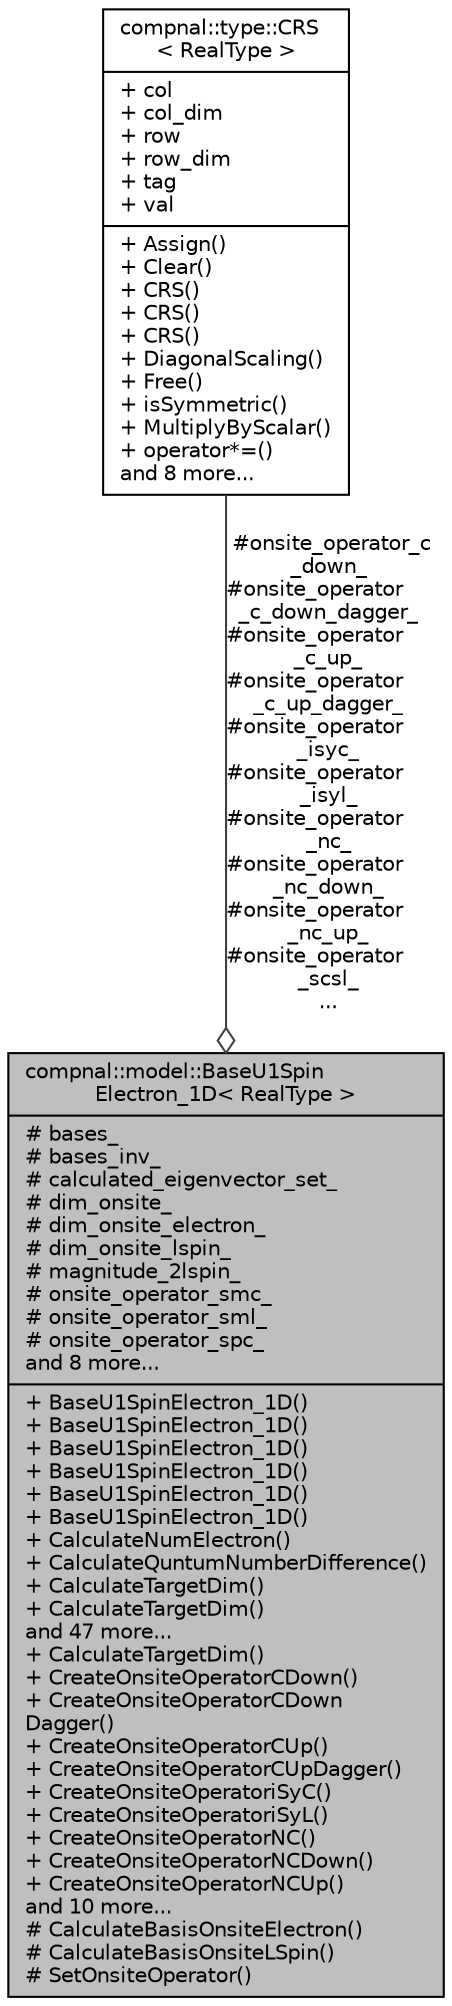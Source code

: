 digraph "compnal::model::BaseU1SpinElectron_1D&lt; RealType &gt;"
{
 // INTERACTIVE_SVG=YES
 // LATEX_PDF_SIZE
  edge [fontname="Helvetica",fontsize="10",labelfontname="Helvetica",labelfontsize="10"];
  node [fontname="Helvetica",fontsize="10",shape=record];
  Node1 [label="{compnal::model::BaseU1Spin\lElectron_1D\< RealType \>\n|# bases_\l# bases_inv_\l# calculated_eigenvector_set_\l# dim_onsite_\l# dim_onsite_electron_\l# dim_onsite_lspin_\l# magnitude_2lspin_\l# onsite_operator_smc_\l# onsite_operator_sml_\l# onsite_operator_spc_\land 8 more...\l|+ BaseU1SpinElectron_1D()\l+ BaseU1SpinElectron_1D()\l+ BaseU1SpinElectron_1D()\l+ BaseU1SpinElectron_1D()\l+ BaseU1SpinElectron_1D()\l+ BaseU1SpinElectron_1D()\l+ CalculateNumElectron()\l+ CalculateQuntumNumberDifference()\l+ CalculateTargetDim()\l+ CalculateTargetDim()\land 47 more...\l+ CalculateTargetDim()\l+ CreateOnsiteOperatorCDown()\l+ CreateOnsiteOperatorCDown\lDagger()\l+ CreateOnsiteOperatorCUp()\l+ CreateOnsiteOperatorCUpDagger()\l+ CreateOnsiteOperatoriSyC()\l+ CreateOnsiteOperatoriSyL()\l+ CreateOnsiteOperatorNC()\l+ CreateOnsiteOperatorNCDown()\l+ CreateOnsiteOperatorNCUp()\land 10 more...\l# CalculateBasisOnsiteElectron()\l# CalculateBasisOnsiteLSpin()\l# SetOnsiteOperator()\l}",height=0.2,width=0.4,color="black", fillcolor="grey75", style="filled", fontcolor="black",tooltip="The base class for one-dimensional spin-electron systems with the U(1) symmetry."];
  Node2 -> Node1 [color="grey25",fontsize="10",style="solid",label=" #onsite_operator_c\l_down_\n#onsite_operator\l_c_down_dagger_\n#onsite_operator\l_c_up_\n#onsite_operator\l_c_up_dagger_\n#onsite_operator\l_isyc_\n#onsite_operator\l_isyl_\n#onsite_operator\l_nc_\n#onsite_operator\l_nc_down_\n#onsite_operator\l_nc_up_\n#onsite_operator\l_scsl_\n..." ,arrowhead="odiamond",fontname="Helvetica"];
  Node2 [label="{compnal::type::CRS\l\< RealType \>\n|+ col\l+ col_dim\l+ row\l+ row_dim\l+ tag\l+ val\l|+ Assign()\l+ Clear()\l+ CRS()\l+ CRS()\l+ CRS()\l+ DiagonalScaling()\l+ Free()\l+ isSymmetric()\l+ MultiplyByScalar()\l+ operator*=()\land 8 more...\l}",height=0.2,width=0.4,color="black", fillcolor="white", style="filled",URL="$de/d15/structcompnal_1_1type_1_1_c_r_s.html",tooltip=" "];
}
